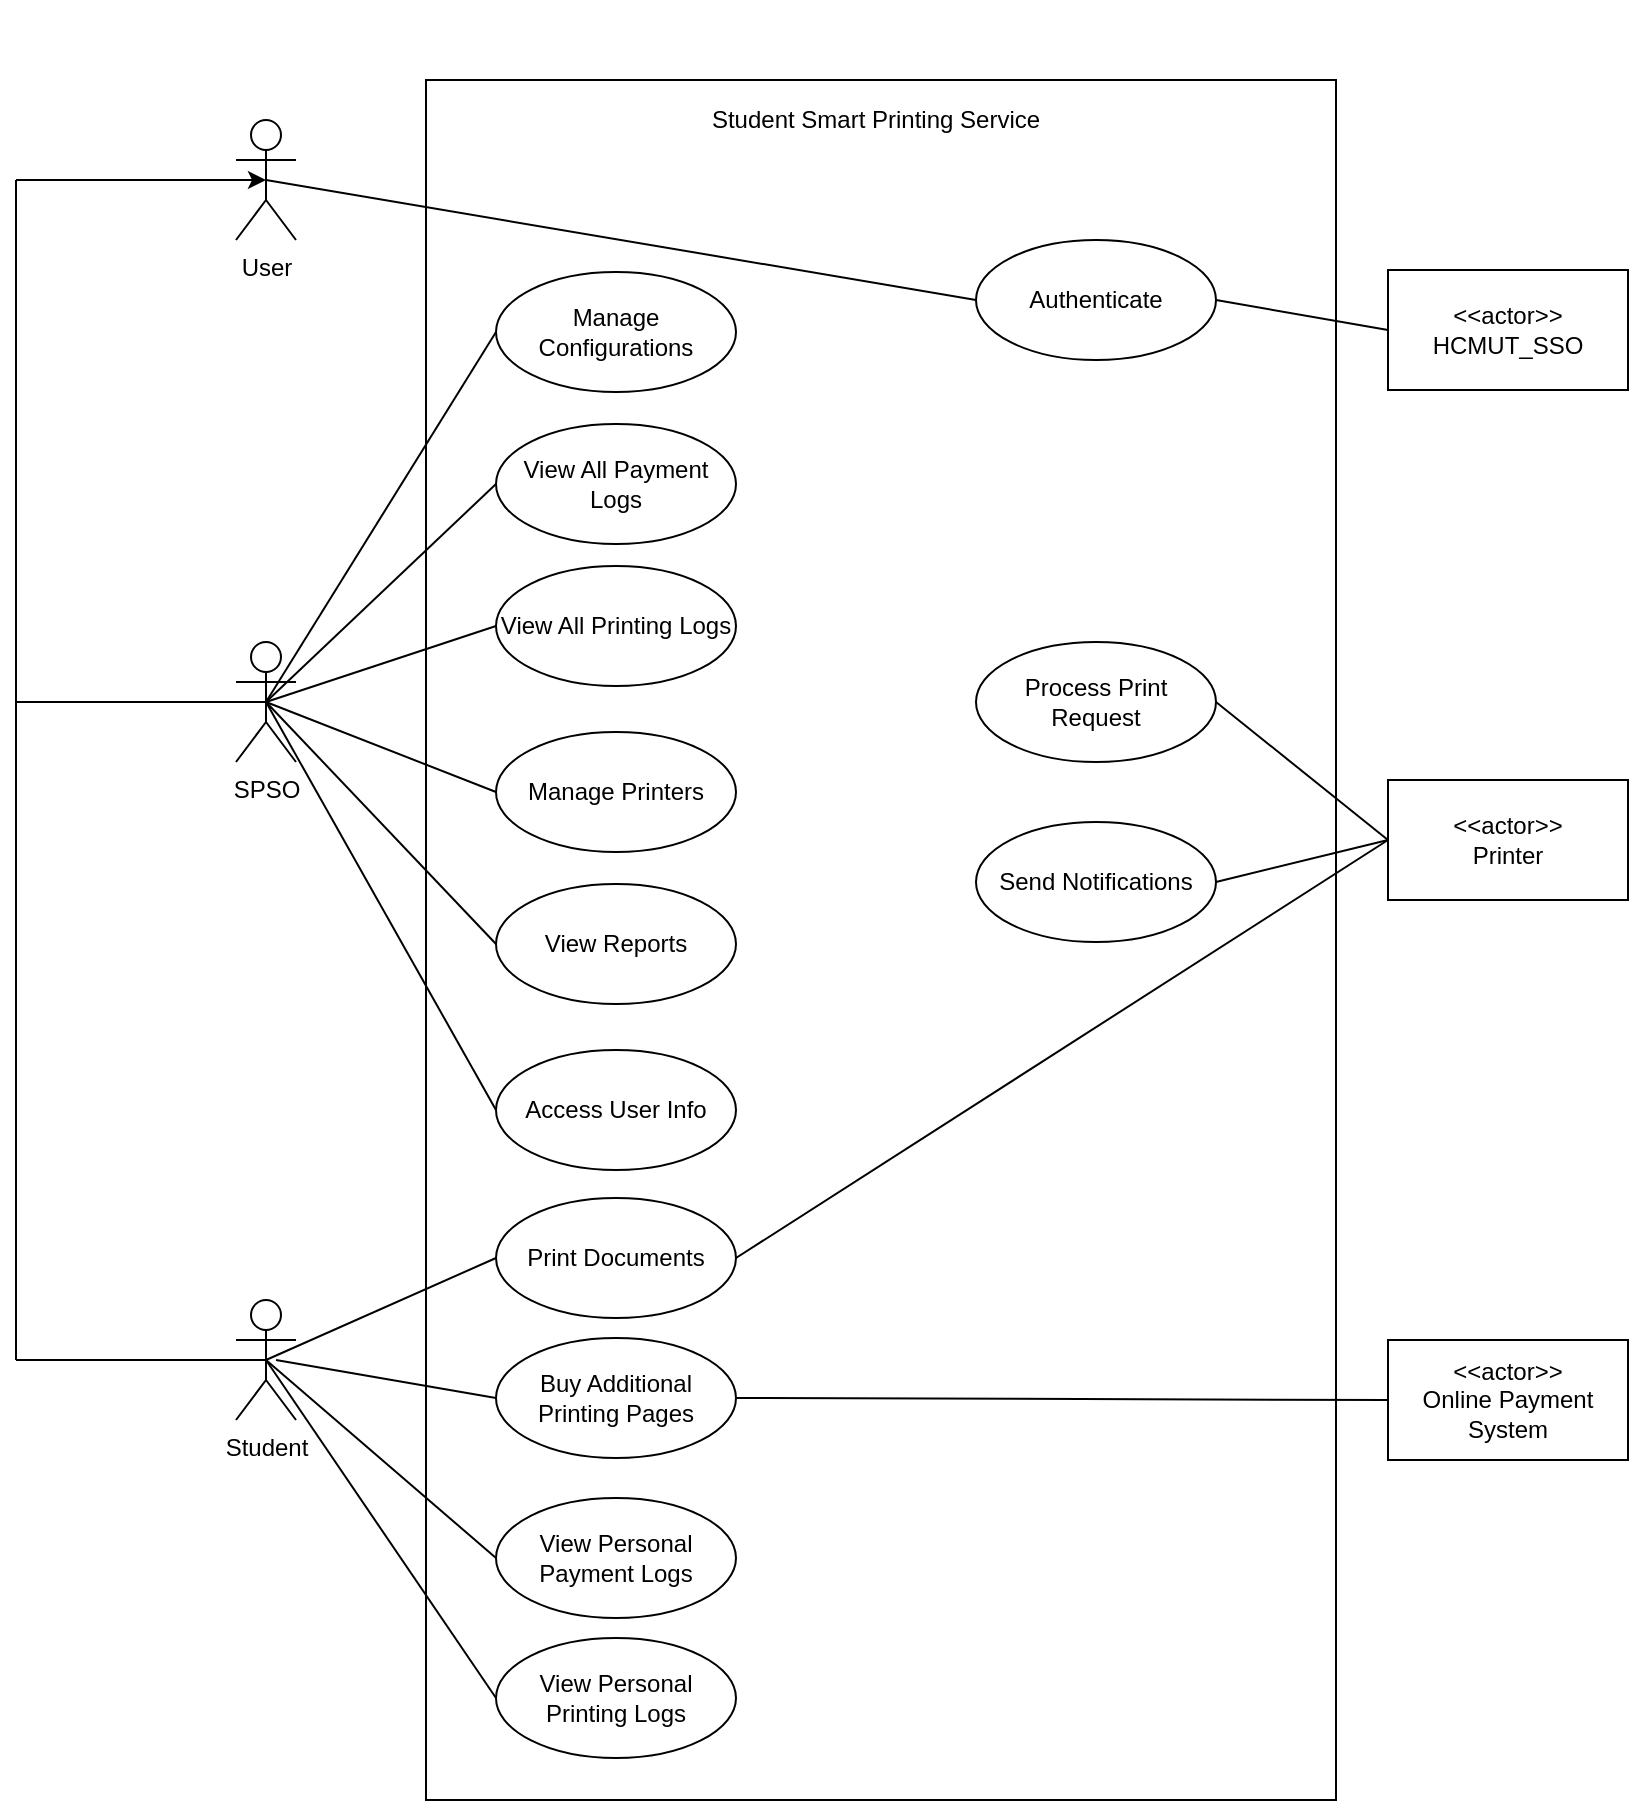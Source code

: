 <mxfile version="24.7.16">
  <diagram name="Page-1" id="BS0ruefYCEXaYiE0RahJ">
    <mxGraphModel dx="1282" dy="531" grid="1" gridSize="10" guides="1" tooltips="1" connect="1" arrows="1" fold="1" page="1" pageScale="1" pageWidth="850" pageHeight="1100" math="0" shadow="0">
      <root>
        <mxCell id="0" />
        <mxCell id="1" parent="0" />
        <mxCell id="DTlkLU83praXuBq26BBd-1" value="" style="rounded=0;whiteSpace=wrap;html=1;" parent="1" vertex="1">
          <mxGeometry x="285" y="110" width="455" height="860" as="geometry" />
        </mxCell>
        <mxCell id="DTlkLU83praXuBq26BBd-2" value="Student Smart Printing Service" style="text;html=1;align=center;verticalAlign=middle;whiteSpace=wrap;rounded=0;" parent="1" vertex="1">
          <mxGeometry x="425" y="70" width="170" height="120" as="geometry" />
        </mxCell>
        <mxCell id="DTlkLU83praXuBq26BBd-4" value="Student" style="shape=umlActor;verticalLabelPosition=bottom;verticalAlign=top;html=1;outlineConnect=0;" parent="1" vertex="1">
          <mxGeometry x="190" y="720" width="30" height="60" as="geometry" />
        </mxCell>
        <mxCell id="DTlkLU83praXuBq26BBd-9" value="SPSO" style="shape=umlActor;verticalLabelPosition=bottom;verticalAlign=top;html=1;outlineConnect=0;" parent="1" vertex="1">
          <mxGeometry x="190" y="391" width="30" height="60" as="geometry" />
        </mxCell>
        <mxCell id="DTlkLU83praXuBq26BBd-10" value="&lt;div&gt;&amp;lt;&amp;lt;actor&amp;gt;&amp;gt;&lt;/div&gt;Printer" style="rounded=0;whiteSpace=wrap;html=1;" parent="1" vertex="1">
          <mxGeometry x="766" y="460" width="120" height="60" as="geometry" />
        </mxCell>
        <mxCell id="DTlkLU83praXuBq26BBd-11" value="&lt;div&gt;&amp;lt;&amp;lt;actor&amp;gt;&amp;gt;&lt;/div&gt;Online Payment System" style="rounded=0;whiteSpace=wrap;html=1;" parent="1" vertex="1">
          <mxGeometry x="766" y="740" width="120" height="60" as="geometry" />
        </mxCell>
        <mxCell id="DTlkLU83praXuBq26BBd-22" value="View All Printing Logs" style="ellipse;whiteSpace=wrap;html=1;" parent="1" vertex="1">
          <mxGeometry x="320" y="353" width="120" height="60" as="geometry" />
        </mxCell>
        <mxCell id="DTlkLU83praXuBq26BBd-26" value="View All Payment Logs" style="ellipse;whiteSpace=wrap;html=1;" parent="1" vertex="1">
          <mxGeometry x="320" y="282" width="120" height="60" as="geometry" />
        </mxCell>
        <mxCell id="DTlkLU83praXuBq26BBd-27" value="Manage Configurations" style="ellipse;whiteSpace=wrap;html=1;" parent="1" vertex="1">
          <mxGeometry x="320" y="206" width="120" height="60" as="geometry" />
        </mxCell>
        <mxCell id="DTlkLU83praXuBq26BBd-29" value="Print Documents" style="ellipse;whiteSpace=wrap;html=1;" parent="1" vertex="1">
          <mxGeometry x="320" y="669" width="120" height="60" as="geometry" />
        </mxCell>
        <mxCell id="DTlkLU83praXuBq26BBd-30" value="View Personal Printing Logs" style="ellipse;whiteSpace=wrap;html=1;" parent="1" vertex="1">
          <mxGeometry x="320" y="889" width="120" height="60" as="geometry" />
        </mxCell>
        <mxCell id="DTlkLU83praXuBq26BBd-32" value="Buy Additional Printing Pages" style="ellipse;whiteSpace=wrap;html=1;" parent="1" vertex="1">
          <mxGeometry x="320" y="739" width="120" height="60" as="geometry" />
        </mxCell>
        <mxCell id="DTlkLU83praXuBq26BBd-33" value="" style="endArrow=none;html=1;rounded=0;entryX=0;entryY=0.5;entryDx=0;entryDy=0;exitX=0.5;exitY=0.5;exitDx=0;exitDy=0;exitPerimeter=0;" parent="1" source="DTlkLU83praXuBq26BBd-4" target="DTlkLU83praXuBq26BBd-30" edge="1">
          <mxGeometry width="50" height="50" relative="1" as="geometry">
            <mxPoint x="210" y="550" as="sourcePoint" />
            <mxPoint x="330" y="660" as="targetPoint" />
          </mxGeometry>
        </mxCell>
        <mxCell id="DTlkLU83praXuBq26BBd-35" value="" style="endArrow=none;html=1;rounded=0;entryX=0;entryY=0.5;entryDx=0;entryDy=0;exitX=0.5;exitY=0.5;exitDx=0;exitDy=0;exitPerimeter=0;" parent="1" source="DTlkLU83praXuBq26BBd-4" target="DTlkLU83praXuBq26BBd-29" edge="1">
          <mxGeometry width="50" height="50" relative="1" as="geometry">
            <mxPoint x="215" y="560" as="sourcePoint" />
            <mxPoint x="330" y="590" as="targetPoint" />
          </mxGeometry>
        </mxCell>
        <mxCell id="DTlkLU83praXuBq26BBd-37" value="View Personal Payment Logs" style="ellipse;whiteSpace=wrap;html=1;" parent="1" vertex="1">
          <mxGeometry x="320" y="819" width="120" height="60" as="geometry" />
        </mxCell>
        <mxCell id="DTlkLU83praXuBq26BBd-38" value="" style="endArrow=none;html=1;rounded=0;entryX=0;entryY=0.5;entryDx=0;entryDy=0;exitX=0.5;exitY=0.5;exitDx=0;exitDy=0;exitPerimeter=0;" parent="1" source="DTlkLU83praXuBq26BBd-9" target="DTlkLU83praXuBq26BBd-27" edge="1">
          <mxGeometry width="50" height="50" relative="1" as="geometry">
            <mxPoint x="205" y="276" as="sourcePoint" />
            <mxPoint x="320" y="146" as="targetPoint" />
          </mxGeometry>
        </mxCell>
        <mxCell id="DTlkLU83praXuBq26BBd-39" value="" style="endArrow=none;html=1;rounded=0;entryX=0;entryY=0.5;entryDx=0;entryDy=0;exitX=0.5;exitY=0.5;exitDx=0;exitDy=0;exitPerimeter=0;" parent="1" source="DTlkLU83praXuBq26BBd-9" target="DTlkLU83praXuBq26BBd-26" edge="1">
          <mxGeometry width="50" height="50" relative="1" as="geometry">
            <mxPoint x="220" y="406" as="sourcePoint" />
            <mxPoint x="335" y="276" as="targetPoint" />
          </mxGeometry>
        </mxCell>
        <mxCell id="DTlkLU83praXuBq26BBd-40" value="" style="endArrow=none;html=1;rounded=0;entryX=0;entryY=0.5;entryDx=0;entryDy=0;exitX=0.5;exitY=0.5;exitDx=0;exitDy=0;exitPerimeter=0;" parent="1" source="DTlkLU83praXuBq26BBd-9" target="DTlkLU83praXuBq26BBd-22" edge="1">
          <mxGeometry width="50" height="50" relative="1" as="geometry">
            <mxPoint x="170" y="435" as="sourcePoint" />
            <mxPoint x="285" y="305" as="targetPoint" />
          </mxGeometry>
        </mxCell>
        <mxCell id="dk162a3Or_rVZO8Yr5cb-2" value="Manage Printers" style="ellipse;whiteSpace=wrap;html=1;" parent="1" vertex="1">
          <mxGeometry x="320" y="436" width="120" height="60" as="geometry" />
        </mxCell>
        <mxCell id="dk162a3Or_rVZO8Yr5cb-3" value="" style="endArrow=none;html=1;rounded=0;entryX=0;entryY=0.5;entryDx=0;entryDy=0;exitX=0.5;exitY=0.5;exitDx=0;exitDy=0;exitPerimeter=0;" parent="1" source="DTlkLU83praXuBq26BBd-9" target="dk162a3Or_rVZO8Yr5cb-2" edge="1">
          <mxGeometry width="50" height="50" relative="1" as="geometry">
            <mxPoint x="215" y="280" as="sourcePoint" />
            <mxPoint x="330" y="330" as="targetPoint" />
          </mxGeometry>
        </mxCell>
        <mxCell id="dk162a3Or_rVZO8Yr5cb-5" value="" style="endArrow=none;html=1;rounded=0;entryX=0;entryY=0.5;entryDx=0;entryDy=0;exitX=1;exitY=0.5;exitDx=0;exitDy=0;" parent="1" source="DTlkLU83praXuBq26BBd-32" target="DTlkLU83praXuBq26BBd-11" edge="1">
          <mxGeometry width="50" height="50" relative="1" as="geometry">
            <mxPoint x="215" y="560" as="sourcePoint" />
            <mxPoint x="330" y="653" as="targetPoint" />
          </mxGeometry>
        </mxCell>
        <mxCell id="dk162a3Or_rVZO8Yr5cb-7" value="Process Print Request" style="ellipse;whiteSpace=wrap;html=1;" parent="1" vertex="1">
          <mxGeometry x="560" y="391" width="120" height="60" as="geometry" />
        </mxCell>
        <mxCell id="dk162a3Or_rVZO8Yr5cb-8" value="Access User Info" style="ellipse;whiteSpace=wrap;html=1;" parent="1" vertex="1">
          <mxGeometry x="320" y="595" width="120" height="60" as="geometry" />
        </mxCell>
        <mxCell id="dk162a3Or_rVZO8Yr5cb-9" value="" style="endArrow=none;html=1;rounded=0;exitX=0.5;exitY=0.5;exitDx=0;exitDy=0;exitPerimeter=0;entryX=0;entryY=0.5;entryDx=0;entryDy=0;" parent="1" source="DTlkLU83praXuBq26BBd-9" target="dk162a3Or_rVZO8Yr5cb-8" edge="1">
          <mxGeometry width="50" height="50" relative="1" as="geometry">
            <mxPoint x="215" y="280" as="sourcePoint" />
            <mxPoint x="330" y="410" as="targetPoint" />
          </mxGeometry>
        </mxCell>
        <mxCell id="dk162a3Or_rVZO8Yr5cb-11" value="Send Notifications" style="ellipse;whiteSpace=wrap;html=1;" parent="1" vertex="1">
          <mxGeometry x="560" y="481" width="120" height="60" as="geometry" />
        </mxCell>
        <mxCell id="dk162a3Or_rVZO8Yr5cb-12" value="" style="endArrow=none;html=1;rounded=0;entryX=0;entryY=0.5;entryDx=0;entryDy=0;exitX=1;exitY=0.5;exitDx=0;exitDy=0;" parent="1" source="DTlkLU83praXuBq26BBd-29" target="DTlkLU83praXuBq26BBd-10" edge="1">
          <mxGeometry width="50" height="50" relative="1" as="geometry">
            <mxPoint x="425" y="597.5" as="sourcePoint" />
            <mxPoint x="751" y="202.5" as="targetPoint" />
          </mxGeometry>
        </mxCell>
        <mxCell id="dk162a3Or_rVZO8Yr5cb-16" value="" style="endArrow=none;html=1;rounded=0;exitX=1;exitY=0.5;exitDx=0;exitDy=0;entryX=0;entryY=0.5;entryDx=0;entryDy=0;" parent="1" source="dk162a3Or_rVZO8Yr5cb-7" target="DTlkLU83praXuBq26BBd-10" edge="1">
          <mxGeometry width="50" height="50" relative="1" as="geometry">
            <mxPoint x="725" y="676" as="sourcePoint" />
            <mxPoint x="776" y="596" as="targetPoint" />
          </mxGeometry>
        </mxCell>
        <mxCell id="dk162a3Or_rVZO8Yr5cb-18" value="" style="endArrow=none;html=1;rounded=0;entryX=0;entryY=0.5;entryDx=0;entryDy=0;exitX=1;exitY=0.5;exitDx=0;exitDy=0;" parent="1" source="dk162a3Or_rVZO8Yr5cb-11" target="DTlkLU83praXuBq26BBd-10" edge="1">
          <mxGeometry width="50" height="50" relative="1" as="geometry">
            <mxPoint x="690" y="230" as="sourcePoint" />
            <mxPoint x="776" y="256" as="targetPoint" />
          </mxGeometry>
        </mxCell>
        <mxCell id="dk162a3Or_rVZO8Yr5cb-19" value="&amp;lt;&amp;lt;actor&amp;gt;&amp;gt;&lt;br&gt;HCMUT_SSO" style="rounded=0;whiteSpace=wrap;html=1;" parent="1" vertex="1">
          <mxGeometry x="766" y="205" width="120" height="60" as="geometry" />
        </mxCell>
        <mxCell id="dk162a3Or_rVZO8Yr5cb-20" value="Authenticate" style="ellipse;whiteSpace=wrap;html=1;" parent="1" vertex="1">
          <mxGeometry x="560" y="190" width="120" height="60" as="geometry" />
        </mxCell>
        <mxCell id="dk162a3Or_rVZO8Yr5cb-24" value="" style="endArrow=none;html=1;rounded=0;entryX=0;entryY=0.5;entryDx=0;entryDy=0;exitX=1;exitY=0.5;exitDx=0;exitDy=0;" parent="1" source="dk162a3Or_rVZO8Yr5cb-20" target="dk162a3Or_rVZO8Yr5cb-19" edge="1">
          <mxGeometry width="50" height="50" relative="1" as="geometry">
            <mxPoint x="730" y="460" as="sourcePoint" />
            <mxPoint x="740" y="468" as="targetPoint" />
          </mxGeometry>
        </mxCell>
        <mxCell id="dk162a3Or_rVZO8Yr5cb-25" value="View Reports" style="ellipse;whiteSpace=wrap;html=1;" parent="1" vertex="1">
          <mxGeometry x="320" y="512" width="120" height="60" as="geometry" />
        </mxCell>
        <mxCell id="dk162a3Or_rVZO8Yr5cb-66" value="User" style="shape=umlActor;verticalLabelPosition=bottom;verticalAlign=top;html=1;outlineConnect=0;" parent="1" vertex="1">
          <mxGeometry x="190" y="130" width="30" height="60" as="geometry" />
        </mxCell>
        <mxCell id="dk162a3Or_rVZO8Yr5cb-68" value="" style="endArrow=none;html=1;rounded=0;entryX=0;entryY=0.5;entryDx=0;entryDy=0;exitX=0.5;exitY=0.5;exitDx=0;exitDy=0;exitPerimeter=0;" parent="1" source="dk162a3Or_rVZO8Yr5cb-66" target="dk162a3Or_rVZO8Yr5cb-20" edge="1">
          <mxGeometry width="50" height="50" relative="1" as="geometry">
            <mxPoint x="220" y="630" as="sourcePoint" />
            <mxPoint x="335" y="570" as="targetPoint" />
          </mxGeometry>
        </mxCell>
        <mxCell id="dk162a3Or_rVZO8Yr5cb-70" value="" style="endArrow=none;html=1;rounded=0;entryX=0.5;entryY=0.5;entryDx=0;entryDy=0;entryPerimeter=0;" parent="1" target="DTlkLU83praXuBq26BBd-9" edge="1">
          <mxGeometry width="50" height="50" relative="1" as="geometry">
            <mxPoint x="80" y="421" as="sourcePoint" />
            <mxPoint x="500" y="550" as="targetPoint" />
          </mxGeometry>
        </mxCell>
        <mxCell id="dk162a3Or_rVZO8Yr5cb-71" value="" style="endArrow=none;html=1;rounded=0;entryX=0.5;entryY=0.5;entryDx=0;entryDy=0;entryPerimeter=0;" parent="1" target="DTlkLU83praXuBq26BBd-4" edge="1">
          <mxGeometry width="50" height="50" relative="1" as="geometry">
            <mxPoint x="80" y="750" as="sourcePoint" />
            <mxPoint x="215" y="350" as="targetPoint" />
          </mxGeometry>
        </mxCell>
        <mxCell id="dk162a3Or_rVZO8Yr5cb-72" value="" style="endArrow=none;html=1;rounded=0;" parent="1" edge="1">
          <mxGeometry width="50" height="50" relative="1" as="geometry">
            <mxPoint x="80" y="160" as="sourcePoint" />
            <mxPoint x="80" y="750" as="targetPoint" />
          </mxGeometry>
        </mxCell>
        <mxCell id="dk162a3Or_rVZO8Yr5cb-73" value="" style="endArrow=classic;html=1;rounded=0;entryX=0.5;entryY=0.5;entryDx=0;entryDy=0;entryPerimeter=0;" parent="1" target="dk162a3Or_rVZO8Yr5cb-66" edge="1">
          <mxGeometry width="50" height="50" relative="1" as="geometry">
            <mxPoint x="80" y="160" as="sourcePoint" />
            <mxPoint x="500" y="550" as="targetPoint" />
          </mxGeometry>
        </mxCell>
        <mxCell id="dk162a3Or_rVZO8Yr5cb-74" value="" style="endArrow=none;html=1;rounded=0;entryX=0;entryY=0.5;entryDx=0;entryDy=0;" parent="1" target="DTlkLU83praXuBq26BBd-32" edge="1">
          <mxGeometry width="50" height="50" relative="1" as="geometry">
            <mxPoint x="210" y="750" as="sourcePoint" />
            <mxPoint x="330" y="880" as="targetPoint" />
          </mxGeometry>
        </mxCell>
        <mxCell id="dk162a3Or_rVZO8Yr5cb-75" value="" style="endArrow=none;html=1;rounded=0;entryX=0;entryY=0.5;entryDx=0;entryDy=0;exitX=0.5;exitY=0.5;exitDx=0;exitDy=0;exitPerimeter=0;" parent="1" source="DTlkLU83praXuBq26BBd-4" target="DTlkLU83praXuBq26BBd-37" edge="1">
          <mxGeometry width="50" height="50" relative="1" as="geometry">
            <mxPoint x="220" y="760" as="sourcePoint" />
            <mxPoint x="330" y="730" as="targetPoint" />
          </mxGeometry>
        </mxCell>
        <mxCell id="dk162a3Or_rVZO8Yr5cb-77" value="" style="endArrow=none;html=1;rounded=0;exitX=0.5;exitY=0.5;exitDx=0;exitDy=0;exitPerimeter=0;entryX=0;entryY=0.5;entryDx=0;entryDy=0;" parent="1" source="DTlkLU83praXuBq26BBd-9" target="dk162a3Or_rVZO8Yr5cb-25" edge="1">
          <mxGeometry width="50" height="50" relative="1" as="geometry">
            <mxPoint x="215" y="431" as="sourcePoint" />
            <mxPoint x="330" y="635" as="targetPoint" />
          </mxGeometry>
        </mxCell>
      </root>
    </mxGraphModel>
  </diagram>
</mxfile>
